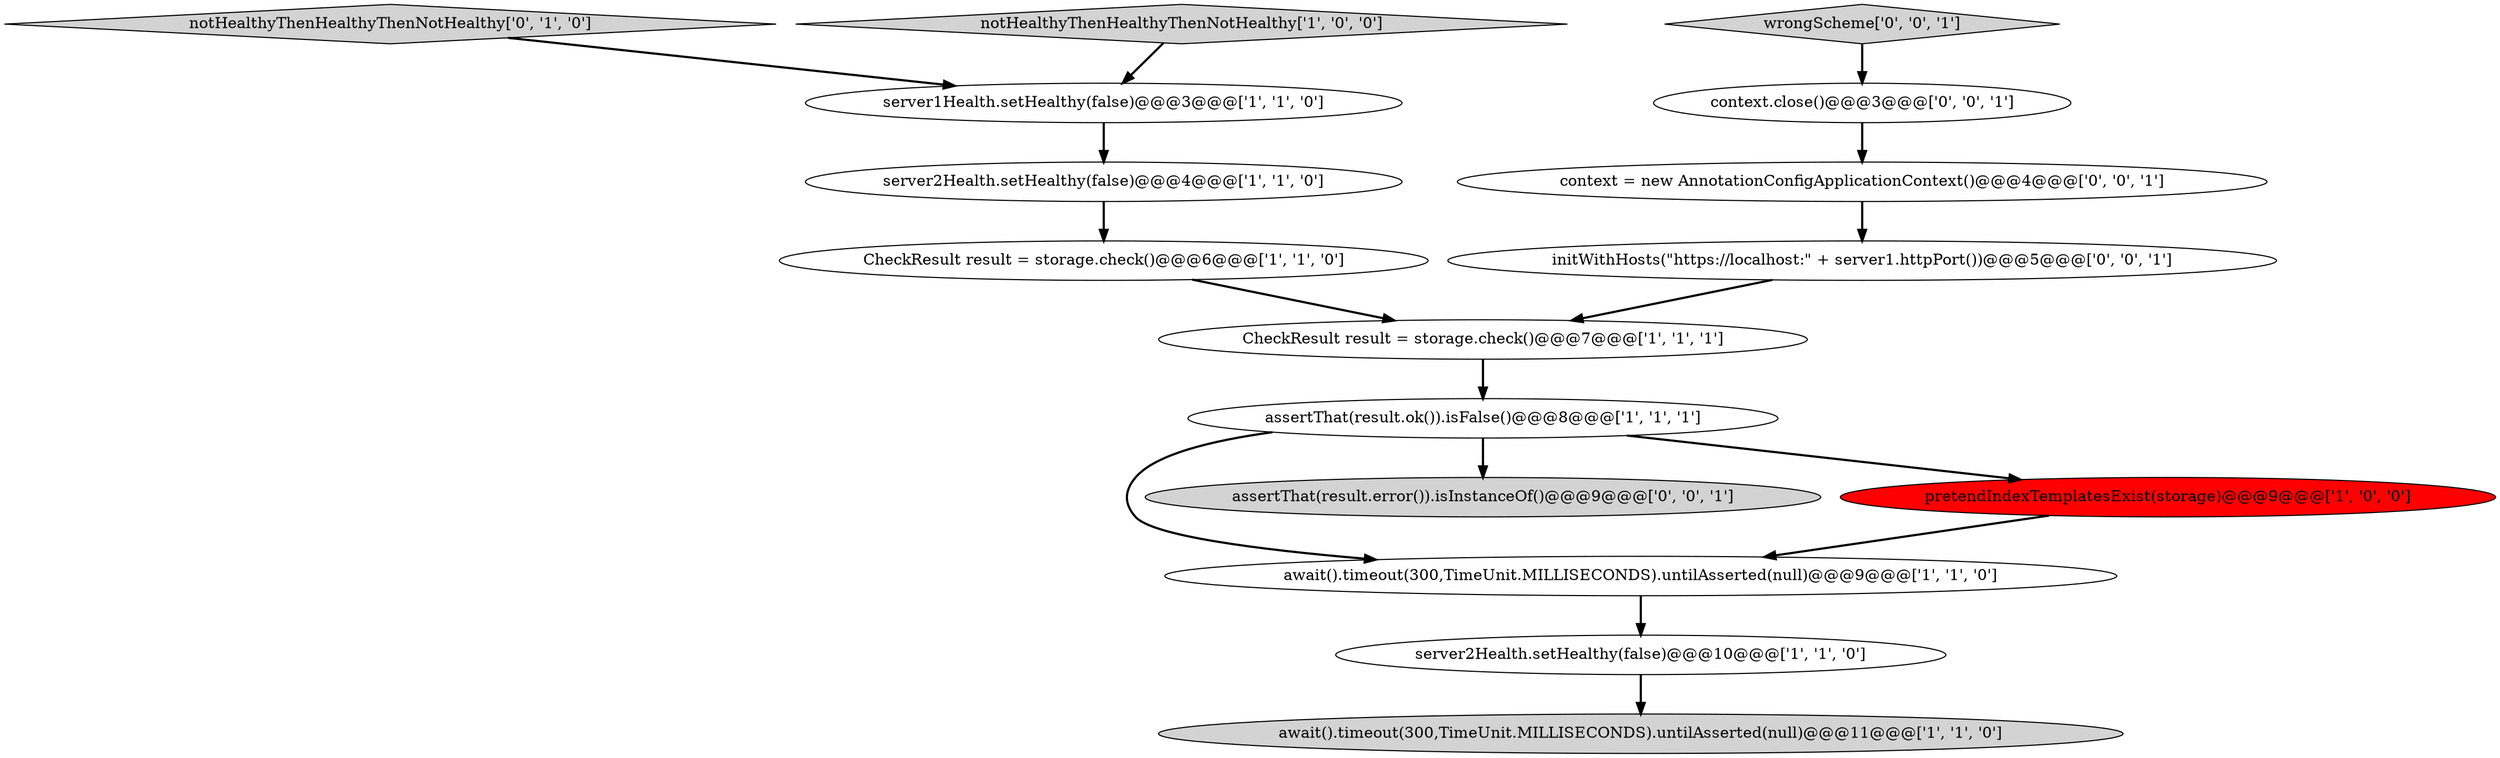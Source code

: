 digraph {
14 [style = filled, label = "context.close()@@@3@@@['0', '0', '1']", fillcolor = white, shape = ellipse image = "AAA0AAABBB3BBB"];
15 [style = filled, label = "initWithHosts(\"https://localhost:\" + server1.httpPort())@@@5@@@['0', '0', '1']", fillcolor = white, shape = ellipse image = "AAA0AAABBB3BBB"];
12 [style = filled, label = "context = new AnnotationConfigApplicationContext()@@@4@@@['0', '0', '1']", fillcolor = white, shape = ellipse image = "AAA0AAABBB3BBB"];
7 [style = filled, label = "assertThat(result.ok()).isFalse()@@@8@@@['1', '1', '1']", fillcolor = white, shape = ellipse image = "AAA0AAABBB1BBB"];
1 [style = filled, label = "await().timeout(300,TimeUnit.MILLISECONDS).untilAsserted(null)@@@9@@@['1', '1', '0']", fillcolor = white, shape = ellipse image = "AAA0AAABBB1BBB"];
10 [style = filled, label = "notHealthyThenHealthyThenNotHealthy['0', '1', '0']", fillcolor = lightgray, shape = diamond image = "AAA0AAABBB2BBB"];
6 [style = filled, label = "await().timeout(300,TimeUnit.MILLISECONDS).untilAsserted(null)@@@11@@@['1', '1', '0']", fillcolor = lightgray, shape = ellipse image = "AAA0AAABBB1BBB"];
9 [style = filled, label = "CheckResult result = storage.check()@@@7@@@['1', '1', '1']", fillcolor = white, shape = ellipse image = "AAA0AAABBB1BBB"];
11 [style = filled, label = "assertThat(result.error()).isInstanceOf()@@@9@@@['0', '0', '1']", fillcolor = lightgray, shape = ellipse image = "AAA0AAABBB3BBB"];
8 [style = filled, label = "server1Health.setHealthy(false)@@@3@@@['1', '1', '0']", fillcolor = white, shape = ellipse image = "AAA0AAABBB1BBB"];
2 [style = filled, label = "notHealthyThenHealthyThenNotHealthy['1', '0', '0']", fillcolor = lightgray, shape = diamond image = "AAA0AAABBB1BBB"];
0 [style = filled, label = "server2Health.setHealthy(false)@@@4@@@['1', '1', '0']", fillcolor = white, shape = ellipse image = "AAA0AAABBB1BBB"];
4 [style = filled, label = "CheckResult result = storage.check()@@@6@@@['1', '1', '0']", fillcolor = white, shape = ellipse image = "AAA0AAABBB1BBB"];
13 [style = filled, label = "wrongScheme['0', '0', '1']", fillcolor = lightgray, shape = diamond image = "AAA0AAABBB3BBB"];
5 [style = filled, label = "server2Health.setHealthy(false)@@@10@@@['1', '1', '0']", fillcolor = white, shape = ellipse image = "AAA0AAABBB1BBB"];
3 [style = filled, label = "pretendIndexTemplatesExist(storage)@@@9@@@['1', '0', '0']", fillcolor = red, shape = ellipse image = "AAA1AAABBB1BBB"];
8->0 [style = bold, label=""];
1->5 [style = bold, label=""];
4->9 [style = bold, label=""];
14->12 [style = bold, label=""];
7->11 [style = bold, label=""];
7->1 [style = bold, label=""];
5->6 [style = bold, label=""];
10->8 [style = bold, label=""];
3->1 [style = bold, label=""];
9->7 [style = bold, label=""];
0->4 [style = bold, label=""];
15->9 [style = bold, label=""];
13->14 [style = bold, label=""];
7->3 [style = bold, label=""];
2->8 [style = bold, label=""];
12->15 [style = bold, label=""];
}
